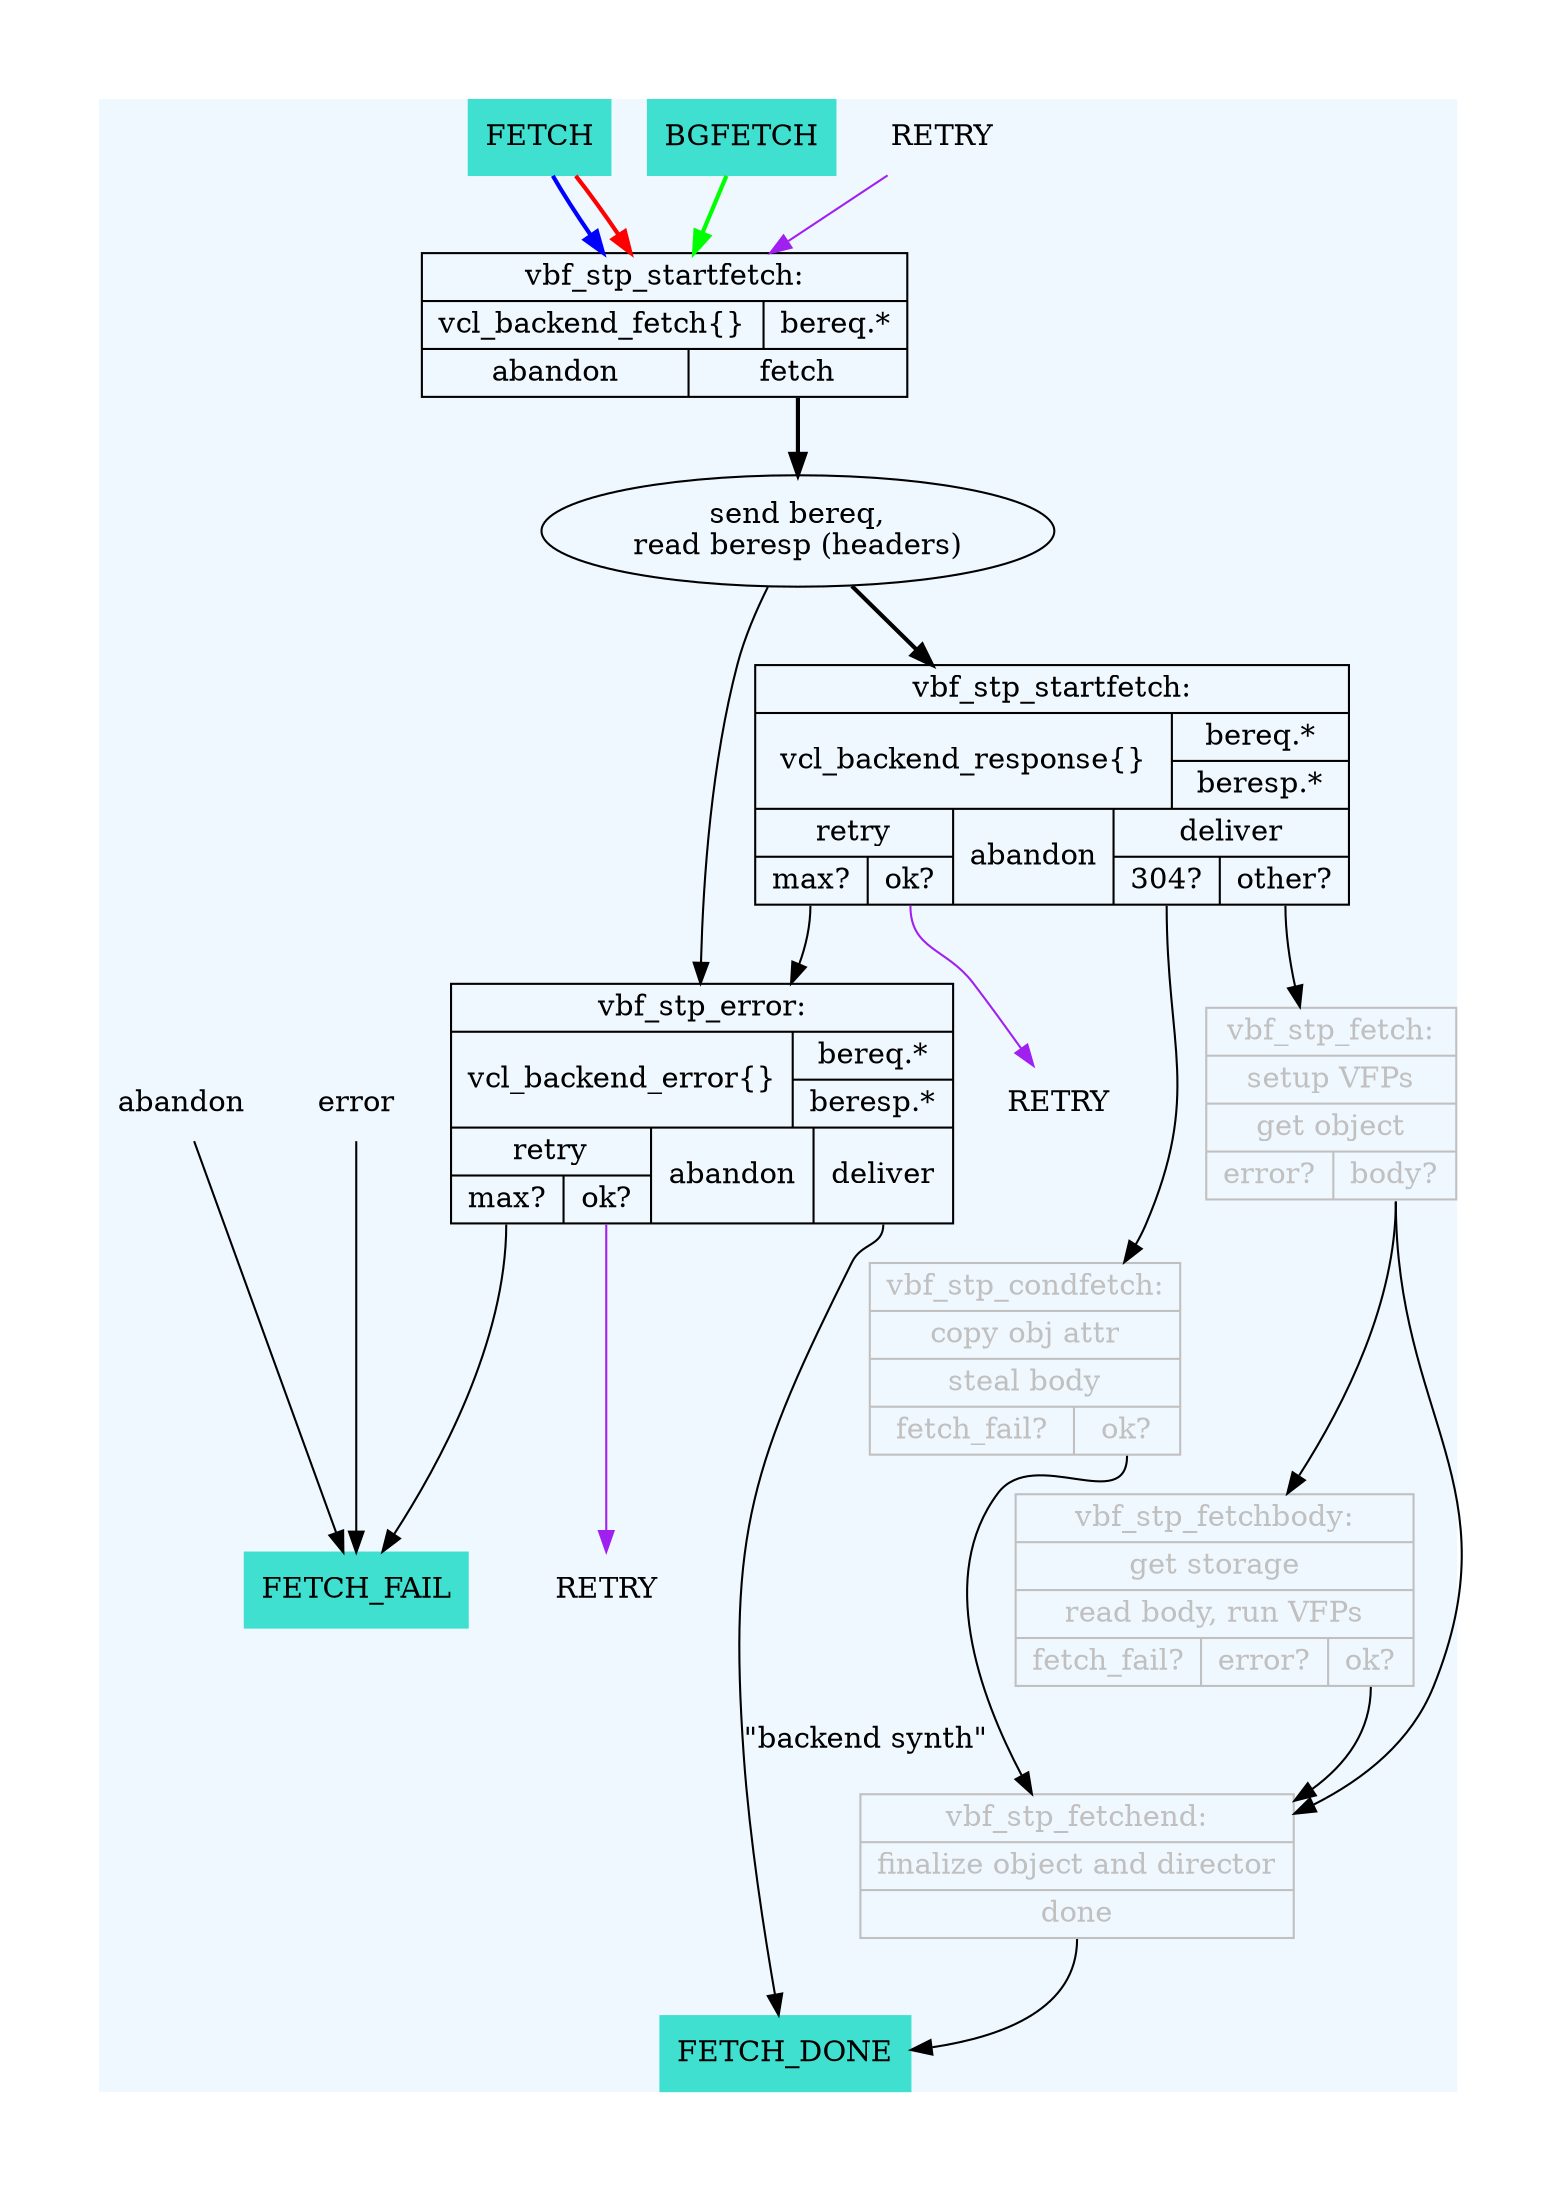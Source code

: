 /*
 * we should format labels in a readable form like
 *			    label="
 *			    {vbf_stp_startfetch:|
 *				    {vcl_backend_fetch\{\}|bereq.*}|
 *				    {abandon|
 *					    <fetch>fetch}}"
 *
 * <rant>
 * ... but some servers in the v-c.o build farm use old graphviz 2.26.3
 * which cannot handle labels with additional whitespace properly, so
 * for the time being we need to fall back into dark middle ages and
 * use illegibly long lines
 * </rant>
 * -- slink 20141013
 */

digraph cache_fetch {
	margin="0.5"
	center="1"

	/*** cache_fetch.c ***/
	subgraph cluster_backend {
		style=filled
		color=aliceblue
		RETRY [shape=plaintext]
		v_b_f_BGFETCH [label="BGFETCH",
			       shape=box,
			       style=filled,
			       color=turquoise]
		v_b_f_FETCH [label="FETCH",
			       shape=box,
			       style=filled,
			       color=turquoise]
		v_b_f_BGFETCH -> v_b_f [style=bold,color=green]
		v_b_f_FETCH -> v_b_f [style=bold,color=blue]
		v_b_f_FETCH -> v_b_f [style=bold,color=red]
		RETRY -> v_b_f [color=purple]
		/* vbf_stp_startfetch() */
		v_b_f [
			    shape=record
			    label="{vbf_stp_startfetch:|{vcl_backend_fetch\{\}|bereq.*}|{abandon|<fetch>fetch}}"
		]
		v_b_f:fetch:s -> v_b_hdrs [style=bold]
		v_b_hdrs [ label="send bereq,\nread beresp (headers)"]
		v_b_hdrs -> v_b_r [style=bold]
		v_b_hdrs -> v_b_e
		v_b_r [
			    shape=record
			    label="{vbf_stp_startfetch:|{vcl_backend_response\{\}|{bereq.*|beresp.*}}|{{retry|{<max>max?|<retry>ok?}}|abandon|{deliver|{<fetch_304>304?|<non_304>other?}}}}"
		]
		v_b_r:retry -> v_b_r_retry [color=purple]
		v_b_r:max -> v_b_e
		v_b_r:fetch_304:s -> vbf_stp_condfetch
		v_b_r:non_304:s -> vbf_stp_fetch

		v_b_r_retry [label="RETRY",shape=plaintext]

		vbf_stp_fetchbody [
			       shape=record
			       fontcolor=grey
			       color=grey
			       label="{vbf_stp_fetchbody:|get storage|read body, run VFPs|{fetch_fail?|error?|<ok>ok?}}"
			       ]
		vbf_stp_fetchbody:ok:s -> vbf_stp_fetchend

		vbf_stp_fetch [
			       shape=record
			       fontcolor=grey
			       color=grey
			       label="{vbf_stp_fetch:|setup VFPs|get object|{error?|<body>body?}}"
			       ]
		vbf_stp_fetch:body:s -> vbf_stp_fetchbody
		vbf_stp_fetch:body:s -> vbf_stp_fetchend

		vbf_stp_fetchend [
			       shape=record
			       fontcolor=grey
			       color=grey
			       label="{vbf_stp_fetchend:|finalize object and director|<done>done}"
			       ]
		vbf_stp_fetchend:done:s -> FETCH_DONE

		vbf_stp_condfetch [
			       shape=record
			       fontcolor=grey
			       color=grey
			       label="{vbf_stp_condfetch:|copy obj attr|steal body|{fetch_fail?|<ok>ok?}}"

		]
		vbf_stp_condfetch:ok:s -> vbf_stp_fetchend

		error [shape=plaintext]
		error -> FETCH_FAIL

		/* vbf_stp_error */
		v_b_e [
			    shape=record
			    label="{vbf_stp_error:|{vcl_backend_error\{\}|{bereq.*|beresp.*}}|{{retry|{<max>max?|<retry>ok?}}|abandon|<deliver>deliver}}}"
			    ]
		// v_b_e:deliver aka "backend synth" - goes into cache
		v_b_e:deliver -> FETCH_DONE [label="\"backend synth\""]
		v_b_e:retry -> v_b_e_retry [color=purple]
		v_b_e_retry [label="RETRY",shape=plaintext]
		v_b_e:max:s -> FETCH_FAIL

		v_b_e_retry [label="RETRY",shape=plaintext]

		FETCH_DONE [label="FETCH_DONE",
			    shape=box,style=filled,color=turquoise]

		abandon [shape=plaintext]
		abandon -> FETCH_FAIL
		// F_STP_FAIL
		FETCH_FAIL [label="FETCH_FAIL",
			    shape=box,style=filled,color=turquoise]
	}
}
